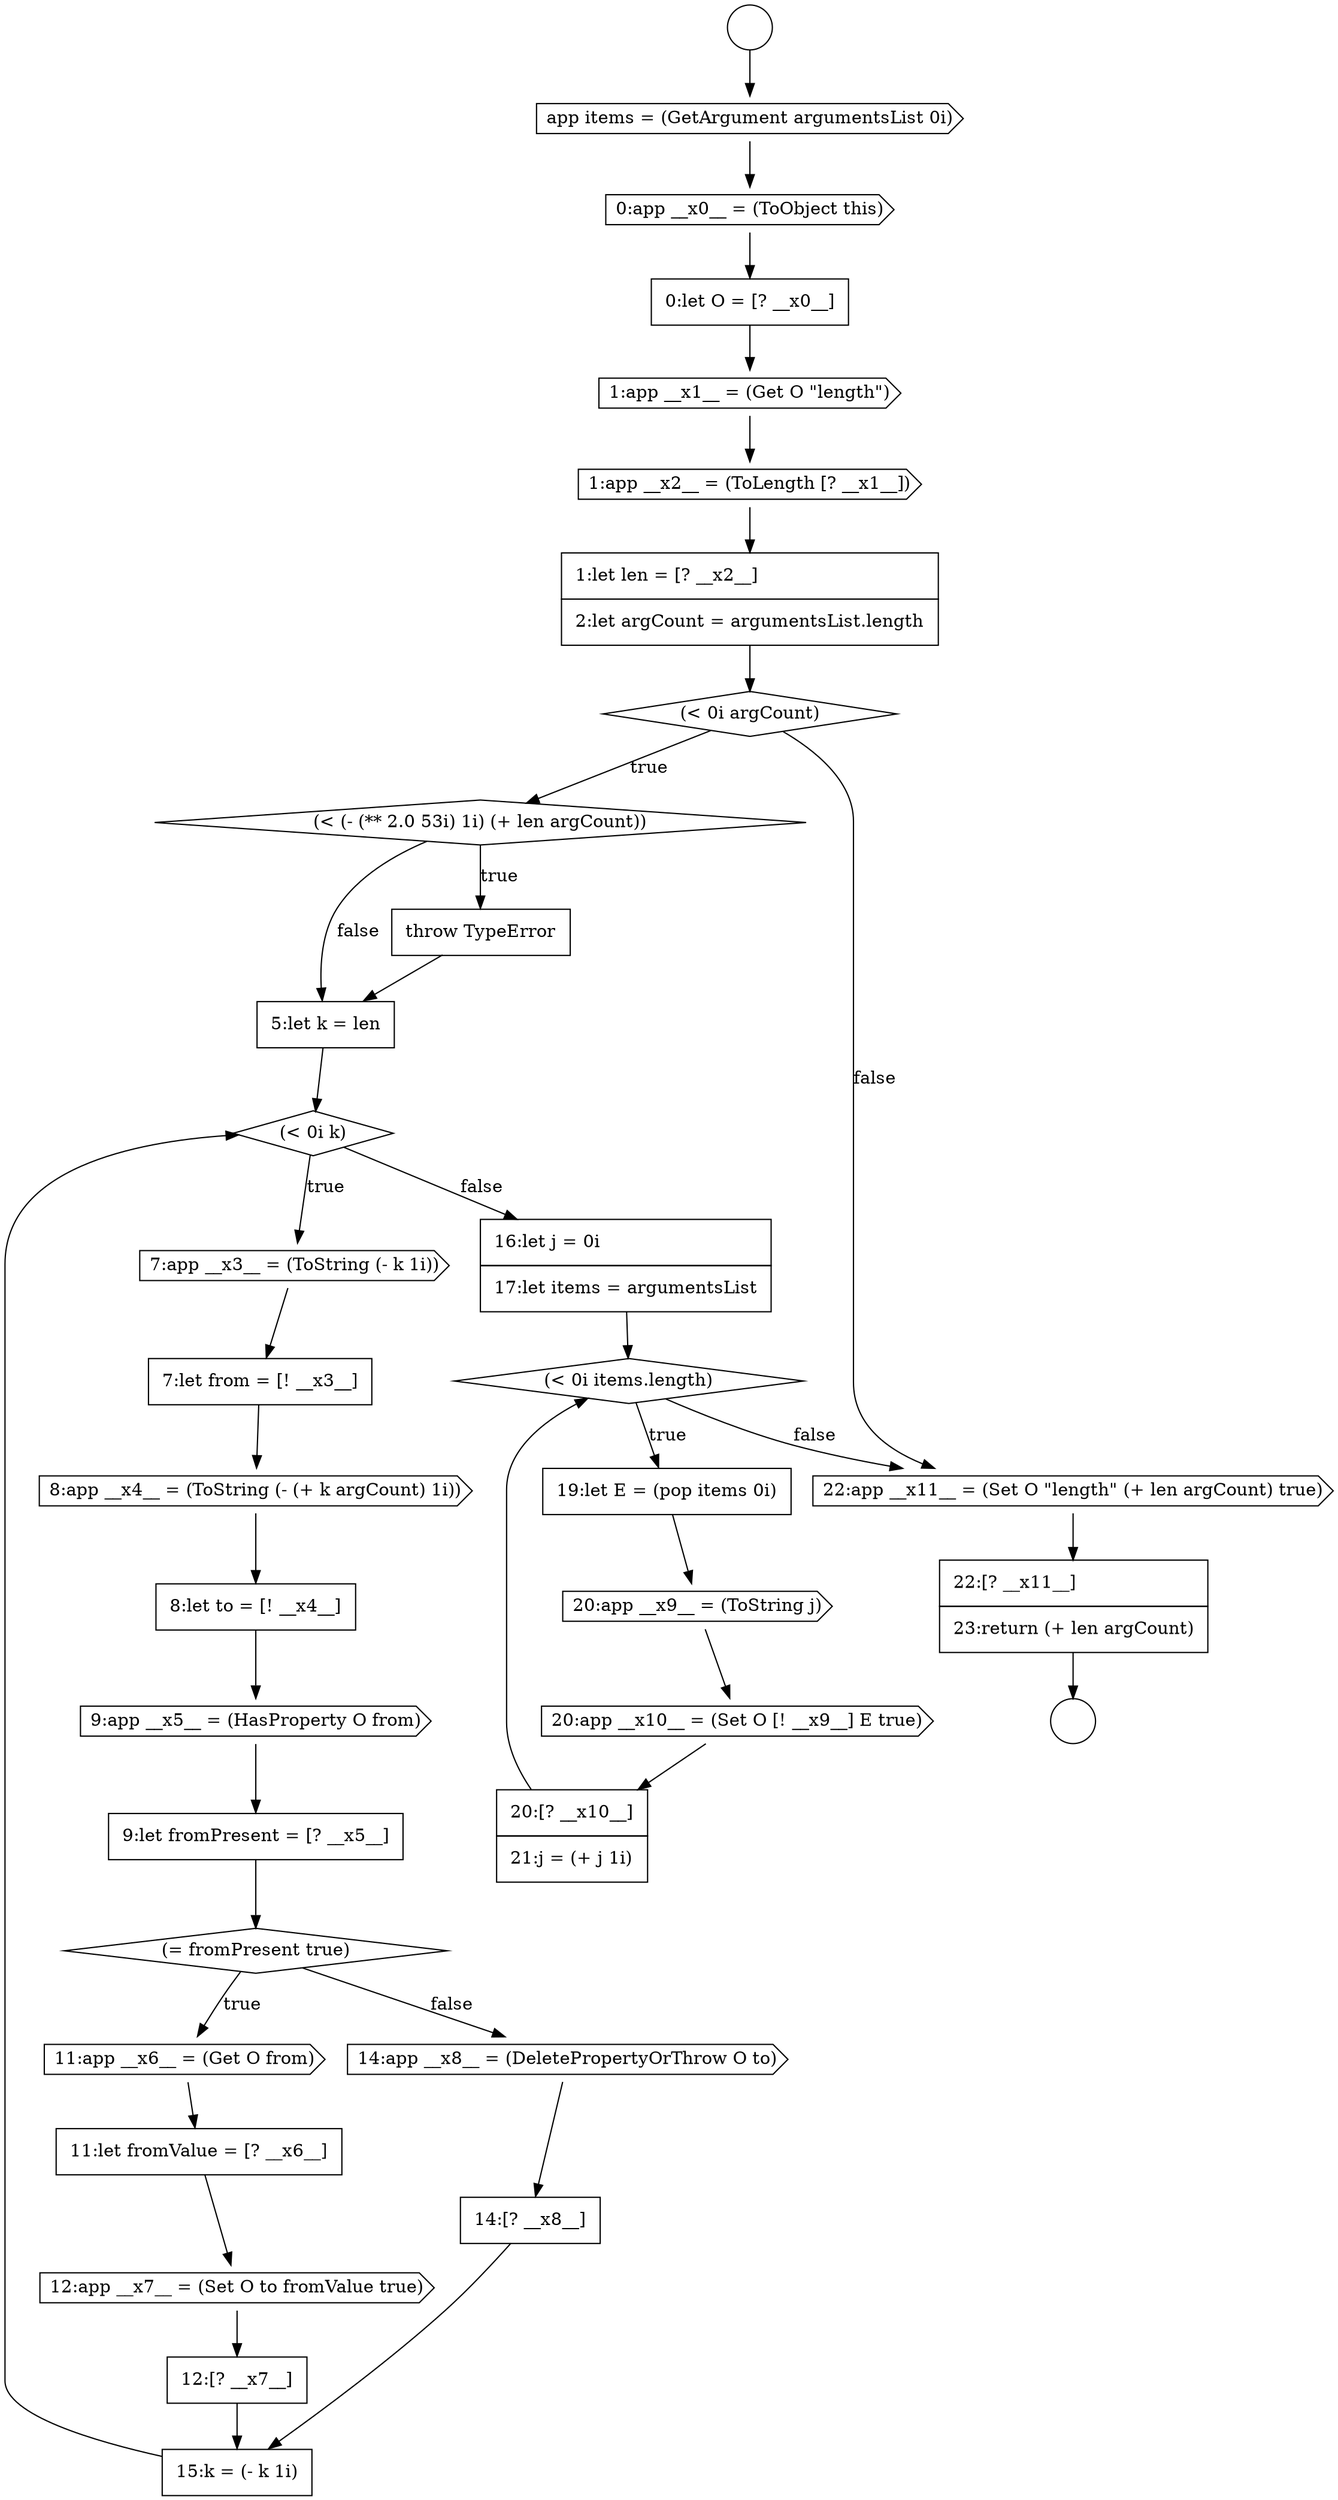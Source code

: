 digraph {
  node14463 [shape=none, margin=0, label=<<font color="black">
    <table border="0" cellborder="1" cellspacing="0" cellpadding="10">
      <tr><td align="left">throw TypeError</td></tr>
    </table>
  </font>> color="black" fillcolor="white" style=filled]
  node14468 [shape=cds, label=<<font color="black">8:app __x4__ = (ToString (- (+ k argCount) 1i))</font>> color="black" fillcolor="white" style=filled]
  node14478 [shape=none, margin=0, label=<<font color="black">
    <table border="0" cellborder="1" cellspacing="0" cellpadding="10">
      <tr><td align="left">14:[? __x8__]</td></tr>
    </table>
  </font>> color="black" fillcolor="white" style=filled]
  node14483 [shape=cds, label=<<font color="black">20:app __x9__ = (ToString j)</font>> color="black" fillcolor="white" style=filled]
  node14474 [shape=none, margin=0, label=<<font color="black">
    <table border="0" cellborder="1" cellspacing="0" cellpadding="10">
      <tr><td align="left">11:let fromValue = [? __x6__]</td></tr>
    </table>
  </font>> color="black" fillcolor="white" style=filled]
  node14462 [shape=diamond, label=<<font color="black">(&lt; (- (** 2.0 53i) 1i) (+ len argCount))</font>> color="black" fillcolor="white" style=filled]
  node14477 [shape=cds, label=<<font color="black">14:app __x8__ = (DeletePropertyOrThrow O to)</font>> color="black" fillcolor="white" style=filled]
  node14460 [shape=none, margin=0, label=<<font color="black">
    <table border="0" cellborder="1" cellspacing="0" cellpadding="10">
      <tr><td align="left">1:let len = [? __x2__]</td></tr>
      <tr><td align="left">2:let argCount = argumentsList.length</td></tr>
    </table>
  </font>> color="black" fillcolor="white" style=filled]
  node14469 [shape=none, margin=0, label=<<font color="black">
    <table border="0" cellborder="1" cellspacing="0" cellpadding="10">
      <tr><td align="left">8:let to = [! __x4__]</td></tr>
    </table>
  </font>> color="black" fillcolor="white" style=filled]
  node14461 [shape=diamond, label=<<font color="black">(&lt; 0i argCount)</font>> color="black" fillcolor="white" style=filled]
  node14471 [shape=none, margin=0, label=<<font color="black">
    <table border="0" cellborder="1" cellspacing="0" cellpadding="10">
      <tr><td align="left">9:let fromPresent = [? __x5__]</td></tr>
    </table>
  </font>> color="black" fillcolor="white" style=filled]
  node14458 [shape=cds, label=<<font color="black">1:app __x1__ = (Get O &quot;length&quot;)</font>> color="black" fillcolor="white" style=filled]
  node14453 [shape=circle label=" " color="black" fillcolor="white" style=filled]
  node14476 [shape=none, margin=0, label=<<font color="black">
    <table border="0" cellborder="1" cellspacing="0" cellpadding="10">
      <tr><td align="left">12:[? __x7__]</td></tr>
    </table>
  </font>> color="black" fillcolor="white" style=filled]
  node14457 [shape=none, margin=0, label=<<font color="black">
    <table border="0" cellborder="1" cellspacing="0" cellpadding="10">
      <tr><td align="left">0:let O = [? __x0__]</td></tr>
    </table>
  </font>> color="black" fillcolor="white" style=filled]
  node14472 [shape=diamond, label=<<font color="black">(= fromPresent true)</font>> color="black" fillcolor="white" style=filled]
  node14475 [shape=cds, label=<<font color="black">12:app __x7__ = (Set O to fromValue true)</font>> color="black" fillcolor="white" style=filled]
  node14454 [shape=circle label=" " color="black" fillcolor="white" style=filled]
  node14486 [shape=cds, label=<<font color="black">22:app __x11__ = (Set O &quot;length&quot; (+ len argCount) true)</font>> color="black" fillcolor="white" style=filled]
  node14487 [shape=none, margin=0, label=<<font color="black">
    <table border="0" cellborder="1" cellspacing="0" cellpadding="10">
      <tr><td align="left">22:[? __x11__]</td></tr>
      <tr><td align="left">23:return (+ len argCount)</td></tr>
    </table>
  </font>> color="black" fillcolor="white" style=filled]
  node14455 [shape=cds, label=<<font color="black">app items = (GetArgument argumentsList 0i)</font>> color="black" fillcolor="white" style=filled]
  node14465 [shape=diamond, label=<<font color="black">(&lt; 0i k)</font>> color="black" fillcolor="white" style=filled]
  node14484 [shape=cds, label=<<font color="black">20:app __x10__ = (Set O [! __x9__] E true)</font>> color="black" fillcolor="white" style=filled]
  node14456 [shape=cds, label=<<font color="black">0:app __x0__ = (ToObject this)</font>> color="black" fillcolor="white" style=filled]
  node14473 [shape=cds, label=<<font color="black">11:app __x6__ = (Get O from)</font>> color="black" fillcolor="white" style=filled]
  node14466 [shape=cds, label=<<font color="black">7:app __x3__ = (ToString (- k 1i))</font>> color="black" fillcolor="white" style=filled]
  node14481 [shape=diamond, label=<<font color="black">(&lt; 0i items.length)</font>> color="black" fillcolor="white" style=filled]
  node14470 [shape=cds, label=<<font color="black">9:app __x5__ = (HasProperty O from)</font>> color="black" fillcolor="white" style=filled]
  node14485 [shape=none, margin=0, label=<<font color="black">
    <table border="0" cellborder="1" cellspacing="0" cellpadding="10">
      <tr><td align="left">20:[? __x10__]</td></tr>
      <tr><td align="left">21:j = (+ j 1i)</td></tr>
    </table>
  </font>> color="black" fillcolor="white" style=filled]
  node14459 [shape=cds, label=<<font color="black">1:app __x2__ = (ToLength [? __x1__])</font>> color="black" fillcolor="white" style=filled]
  node14480 [shape=none, margin=0, label=<<font color="black">
    <table border="0" cellborder="1" cellspacing="0" cellpadding="10">
      <tr><td align="left">16:let j = 0i</td></tr>
      <tr><td align="left">17:let items = argumentsList</td></tr>
    </table>
  </font>> color="black" fillcolor="white" style=filled]
  node14467 [shape=none, margin=0, label=<<font color="black">
    <table border="0" cellborder="1" cellspacing="0" cellpadding="10">
      <tr><td align="left">7:let from = [! __x3__]</td></tr>
    </table>
  </font>> color="black" fillcolor="white" style=filled]
  node14482 [shape=none, margin=0, label=<<font color="black">
    <table border="0" cellborder="1" cellspacing="0" cellpadding="10">
      <tr><td align="left">19:let E = (pop items 0i)</td></tr>
    </table>
  </font>> color="black" fillcolor="white" style=filled]
  node14464 [shape=none, margin=0, label=<<font color="black">
    <table border="0" cellborder="1" cellspacing="0" cellpadding="10">
      <tr><td align="left">5:let k = len</td></tr>
    </table>
  </font>> color="black" fillcolor="white" style=filled]
  node14479 [shape=none, margin=0, label=<<font color="black">
    <table border="0" cellborder="1" cellspacing="0" cellpadding="10">
      <tr><td align="left">15:k = (- k 1i)</td></tr>
    </table>
  </font>> color="black" fillcolor="white" style=filled]
  node14468 -> node14469 [ color="black"]
  node14464 -> node14465 [ color="black"]
  node14469 -> node14470 [ color="black"]
  node14466 -> node14467 [ color="black"]
  node14470 -> node14471 [ color="black"]
  node14458 -> node14459 [ color="black"]
  node14474 -> node14475 [ color="black"]
  node14472 -> node14473 [label=<<font color="black">true</font>> color="black"]
  node14472 -> node14477 [label=<<font color="black">false</font>> color="black"]
  node14476 -> node14479 [ color="black"]
  node14480 -> node14481 [ color="black"]
  node14461 -> node14462 [label=<<font color="black">true</font>> color="black"]
  node14461 -> node14486 [label=<<font color="black">false</font>> color="black"]
  node14483 -> node14484 [ color="black"]
  node14471 -> node14472 [ color="black"]
  node14455 -> node14456 [ color="black"]
  node14486 -> node14487 [ color="black"]
  node14477 -> node14478 [ color="black"]
  node14478 -> node14479 [ color="black"]
  node14485 -> node14481 [ color="black"]
  node14457 -> node14458 [ color="black"]
  node14484 -> node14485 [ color="black"]
  node14475 -> node14476 [ color="black"]
  node14456 -> node14457 [ color="black"]
  node14463 -> node14464 [ color="black"]
  node14481 -> node14482 [label=<<font color="black">true</font>> color="black"]
  node14481 -> node14486 [label=<<font color="black">false</font>> color="black"]
  node14479 -> node14465 [ color="black"]
  node14467 -> node14468 [ color="black"]
  node14453 -> node14455 [ color="black"]
  node14459 -> node14460 [ color="black"]
  node14465 -> node14466 [label=<<font color="black">true</font>> color="black"]
  node14465 -> node14480 [label=<<font color="black">false</font>> color="black"]
  node14487 -> node14454 [ color="black"]
  node14473 -> node14474 [ color="black"]
  node14462 -> node14463 [label=<<font color="black">true</font>> color="black"]
  node14462 -> node14464 [label=<<font color="black">false</font>> color="black"]
  node14460 -> node14461 [ color="black"]
  node14482 -> node14483 [ color="black"]
}
